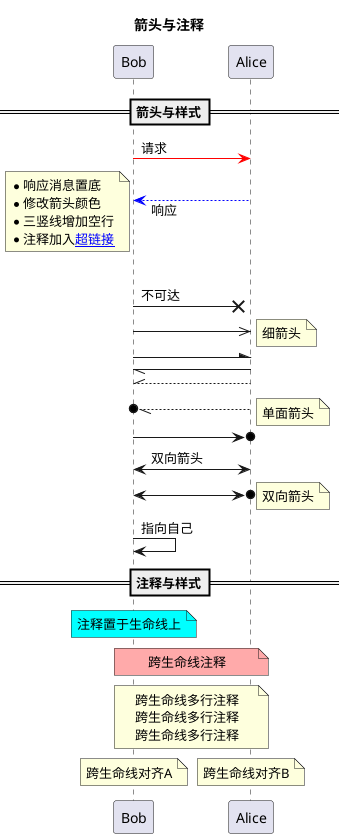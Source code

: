 @startuml
title 箭头与注释
==箭头与样式==
skinparam responseMessageBelowArrow true
Bob -[#red]> Alice:请求

Bob <-[#0000FF]- Alice:响应
note left
* 响应消息置底
* 修改箭头颜色
* 三竖线增加空行
* 注释加入[[http://bac.com/start{Tooltip 点击这里} 超链接]]
end note

|||

Bob ->x Alice:不可达
Bob ->> Alice
note right: 细箭头

Bob -\ Alice
Bob \\- Alice
Bob //-- Alice
Bob o\\-- Alice
note right:  单面箭头

Bob ->o Alice
Bob <-> Alice:双向箭头
Bob <->o Alice
note right: 双向箭头
Bob -> Bob : 指向自己

==注释与样式==
note over Bob #aqua: 注释置于生命线上

note over Alice, Bob #FFAAAA: 跨生命线注释

note over Bob, Alice
跨生命线多行注释
跨生命线多行注释
跨生命线多行注释
end note

note over Bob : 跨生命线对齐A
/ note over Alice : 跨生命线对齐B
@enduml